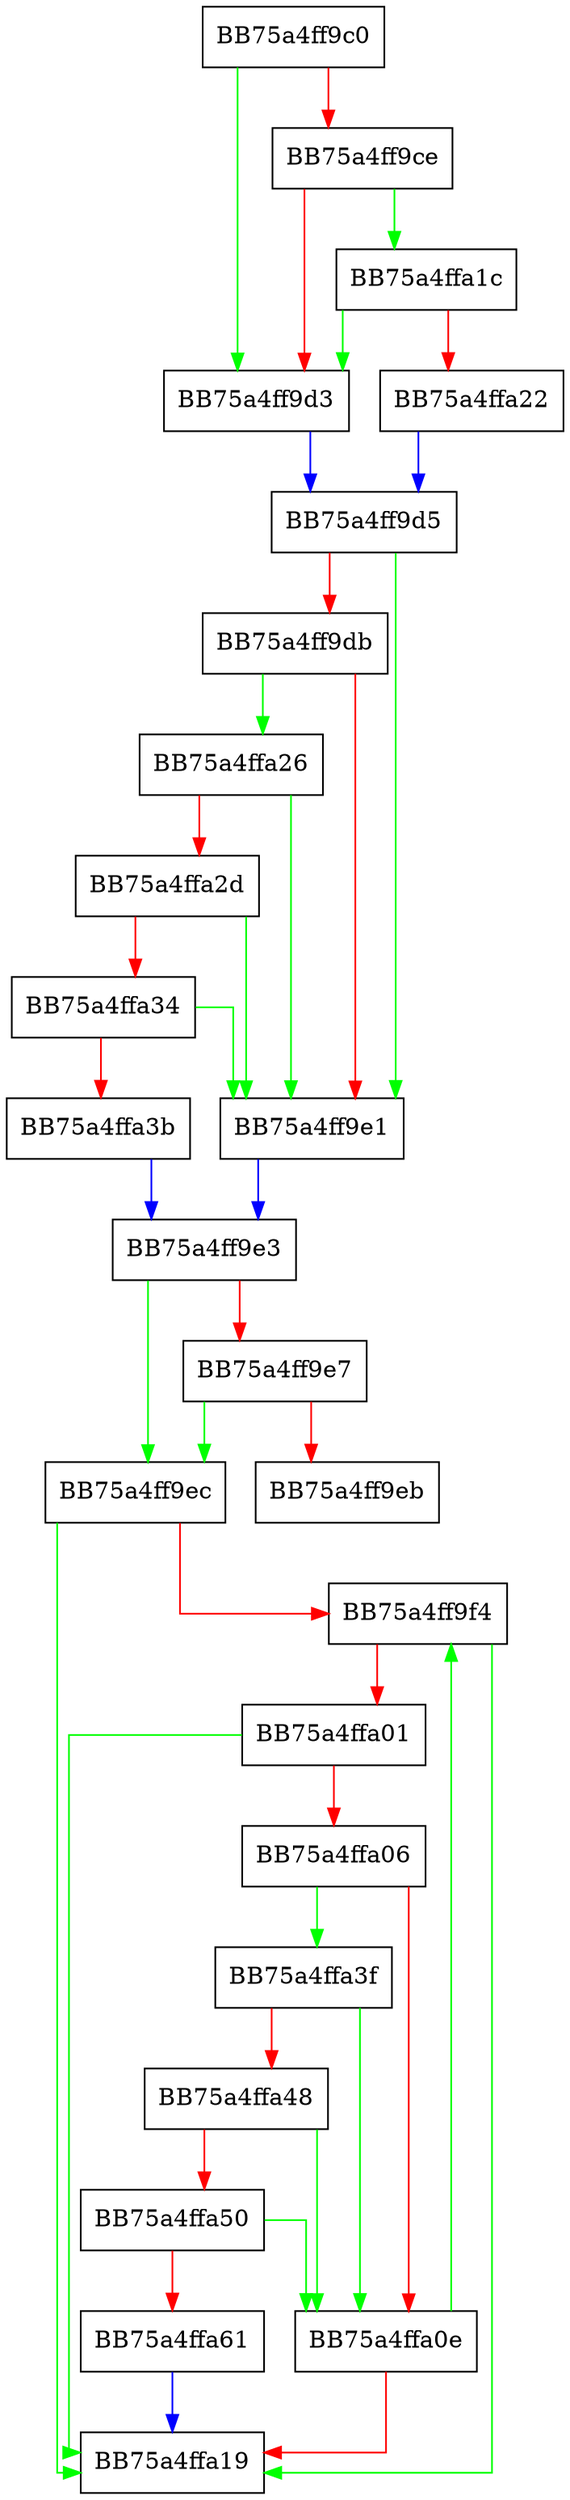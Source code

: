digraph native_singlelineComment {
  node [shape="box"];
  graph [splines=ortho];
  BB75a4ff9c0 -> BB75a4ff9d3 [color="green"];
  BB75a4ff9c0 -> BB75a4ff9ce [color="red"];
  BB75a4ff9ce -> BB75a4ffa1c [color="green"];
  BB75a4ff9ce -> BB75a4ff9d3 [color="red"];
  BB75a4ff9d3 -> BB75a4ff9d5 [color="blue"];
  BB75a4ff9d5 -> BB75a4ff9e1 [color="green"];
  BB75a4ff9d5 -> BB75a4ff9db [color="red"];
  BB75a4ff9db -> BB75a4ffa26 [color="green"];
  BB75a4ff9db -> BB75a4ff9e1 [color="red"];
  BB75a4ff9e1 -> BB75a4ff9e3 [color="blue"];
  BB75a4ff9e3 -> BB75a4ff9ec [color="green"];
  BB75a4ff9e3 -> BB75a4ff9e7 [color="red"];
  BB75a4ff9e7 -> BB75a4ff9ec [color="green"];
  BB75a4ff9e7 -> BB75a4ff9eb [color="red"];
  BB75a4ff9ec -> BB75a4ffa19 [color="green"];
  BB75a4ff9ec -> BB75a4ff9f4 [color="red"];
  BB75a4ff9f4 -> BB75a4ffa19 [color="green"];
  BB75a4ff9f4 -> BB75a4ffa01 [color="red"];
  BB75a4ffa01 -> BB75a4ffa19 [color="green"];
  BB75a4ffa01 -> BB75a4ffa06 [color="red"];
  BB75a4ffa06 -> BB75a4ffa3f [color="green"];
  BB75a4ffa06 -> BB75a4ffa0e [color="red"];
  BB75a4ffa0e -> BB75a4ff9f4 [color="green"];
  BB75a4ffa0e -> BB75a4ffa19 [color="red"];
  BB75a4ffa1c -> BB75a4ff9d3 [color="green"];
  BB75a4ffa1c -> BB75a4ffa22 [color="red"];
  BB75a4ffa22 -> BB75a4ff9d5 [color="blue"];
  BB75a4ffa26 -> BB75a4ff9e1 [color="green"];
  BB75a4ffa26 -> BB75a4ffa2d [color="red"];
  BB75a4ffa2d -> BB75a4ff9e1 [color="green"];
  BB75a4ffa2d -> BB75a4ffa34 [color="red"];
  BB75a4ffa34 -> BB75a4ff9e1 [color="green"];
  BB75a4ffa34 -> BB75a4ffa3b [color="red"];
  BB75a4ffa3b -> BB75a4ff9e3 [color="blue"];
  BB75a4ffa3f -> BB75a4ffa0e [color="green"];
  BB75a4ffa3f -> BB75a4ffa48 [color="red"];
  BB75a4ffa48 -> BB75a4ffa0e [color="green"];
  BB75a4ffa48 -> BB75a4ffa50 [color="red"];
  BB75a4ffa50 -> BB75a4ffa0e [color="green"];
  BB75a4ffa50 -> BB75a4ffa61 [color="red"];
  BB75a4ffa61 -> BB75a4ffa19 [color="blue"];
}